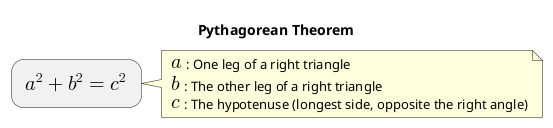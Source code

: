 @startuml Pythagorean_Theorem
title Pythagorean Theorem

:<math>a^2 + b^2 = c^2</math>;

note right
  <math>a</math>: One leg of a right triangle
  <math>b</math>: The other leg of a right triangle
  <math>c</math>: The hypotenuse (longest side, opposite the right angle)
end note

@enduml
